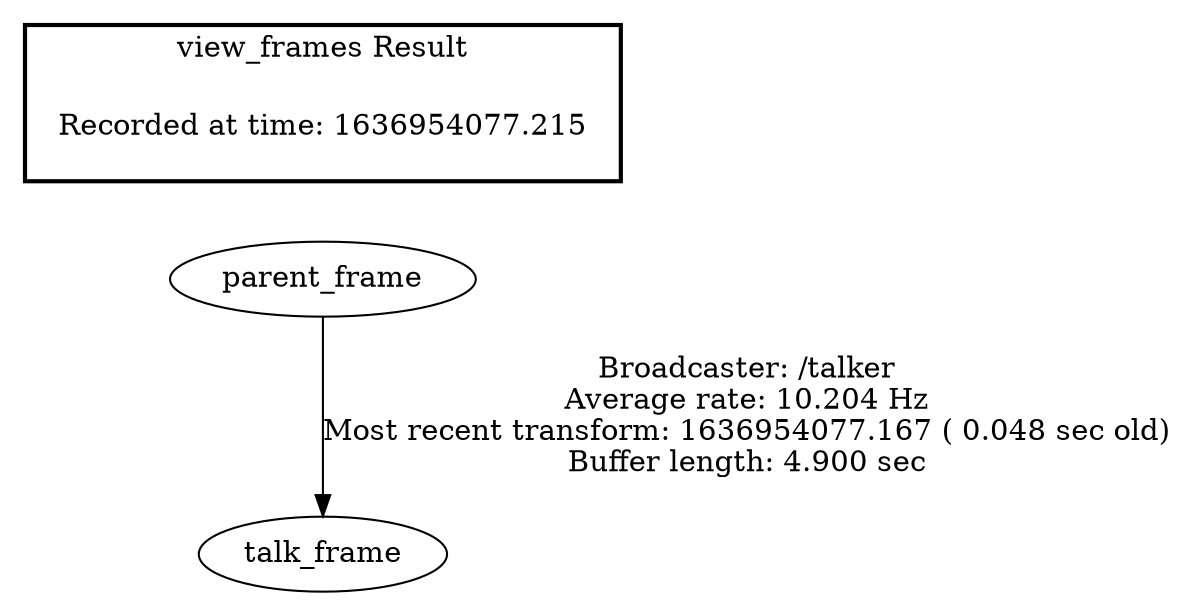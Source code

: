 digraph G {
"parent_frame" -> "talk_frame"[label="Broadcaster: /talker\nAverage rate: 10.204 Hz\nMost recent transform: 1636954077.167 ( 0.048 sec old)\nBuffer length: 4.900 sec\n"];
edge [style=invis];
 subgraph cluster_legend { style=bold; color=black; label ="view_frames Result";
"Recorded at time: 1636954077.215"[ shape=plaintext ] ;
 }->"parent_frame";
}